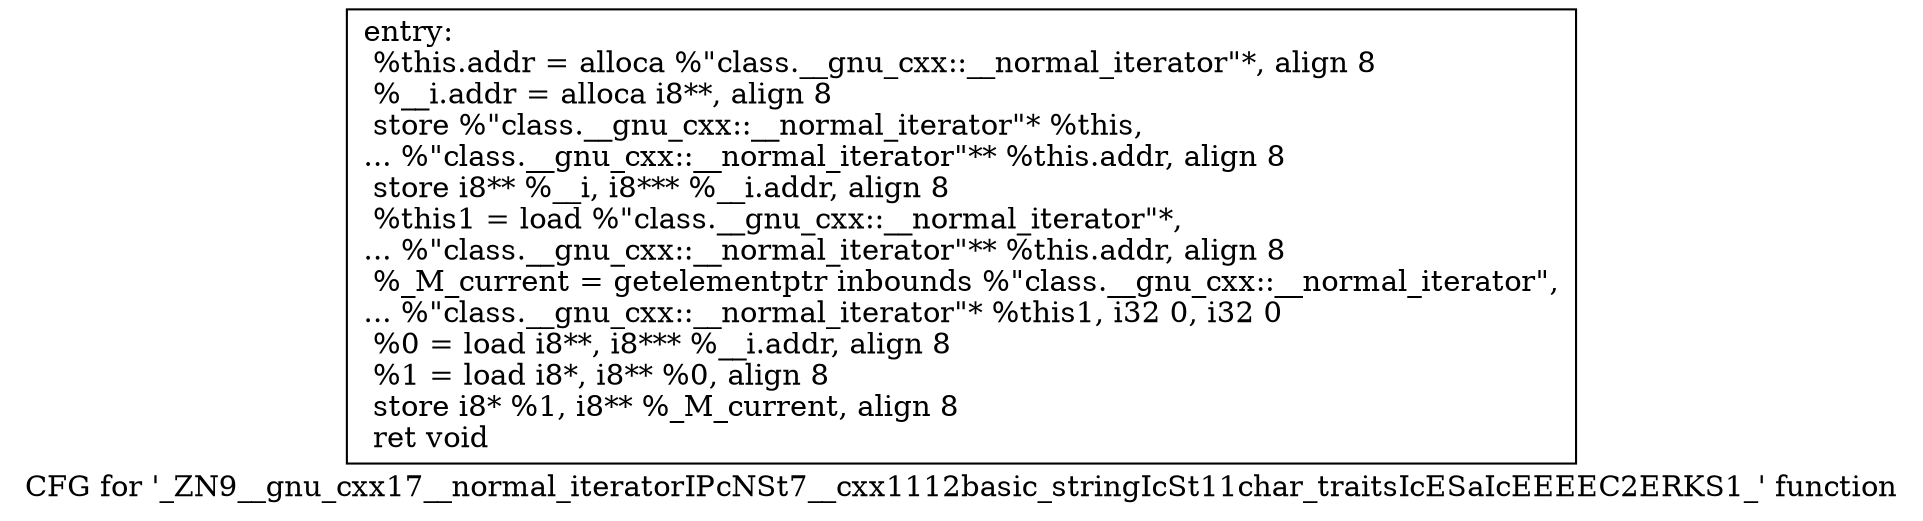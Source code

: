 digraph "CFG for '_ZN9__gnu_cxx17__normal_iteratorIPcNSt7__cxx1112basic_stringIcSt11char_traitsIcESaIcEEEEC2ERKS1_' function" {
	label="CFG for '_ZN9__gnu_cxx17__normal_iteratorIPcNSt7__cxx1112basic_stringIcSt11char_traitsIcESaIcEEEEC2ERKS1_' function";

	Node0x6b61600 [shape=record,label="{entry:\l  %this.addr = alloca %\"class.__gnu_cxx::__normal_iterator\"*, align 8\l  %__i.addr = alloca i8**, align 8\l  store %\"class.__gnu_cxx::__normal_iterator\"* %this,\l... %\"class.__gnu_cxx::__normal_iterator\"** %this.addr, align 8\l  store i8** %__i, i8*** %__i.addr, align 8\l  %this1 = load %\"class.__gnu_cxx::__normal_iterator\"*,\l... %\"class.__gnu_cxx::__normal_iterator\"** %this.addr, align 8\l  %_M_current = getelementptr inbounds %\"class.__gnu_cxx::__normal_iterator\",\l... %\"class.__gnu_cxx::__normal_iterator\"* %this1, i32 0, i32 0\l  %0 = load i8**, i8*** %__i.addr, align 8\l  %1 = load i8*, i8** %0, align 8\l  store i8* %1, i8** %_M_current, align 8\l  ret void\l}"];
}
